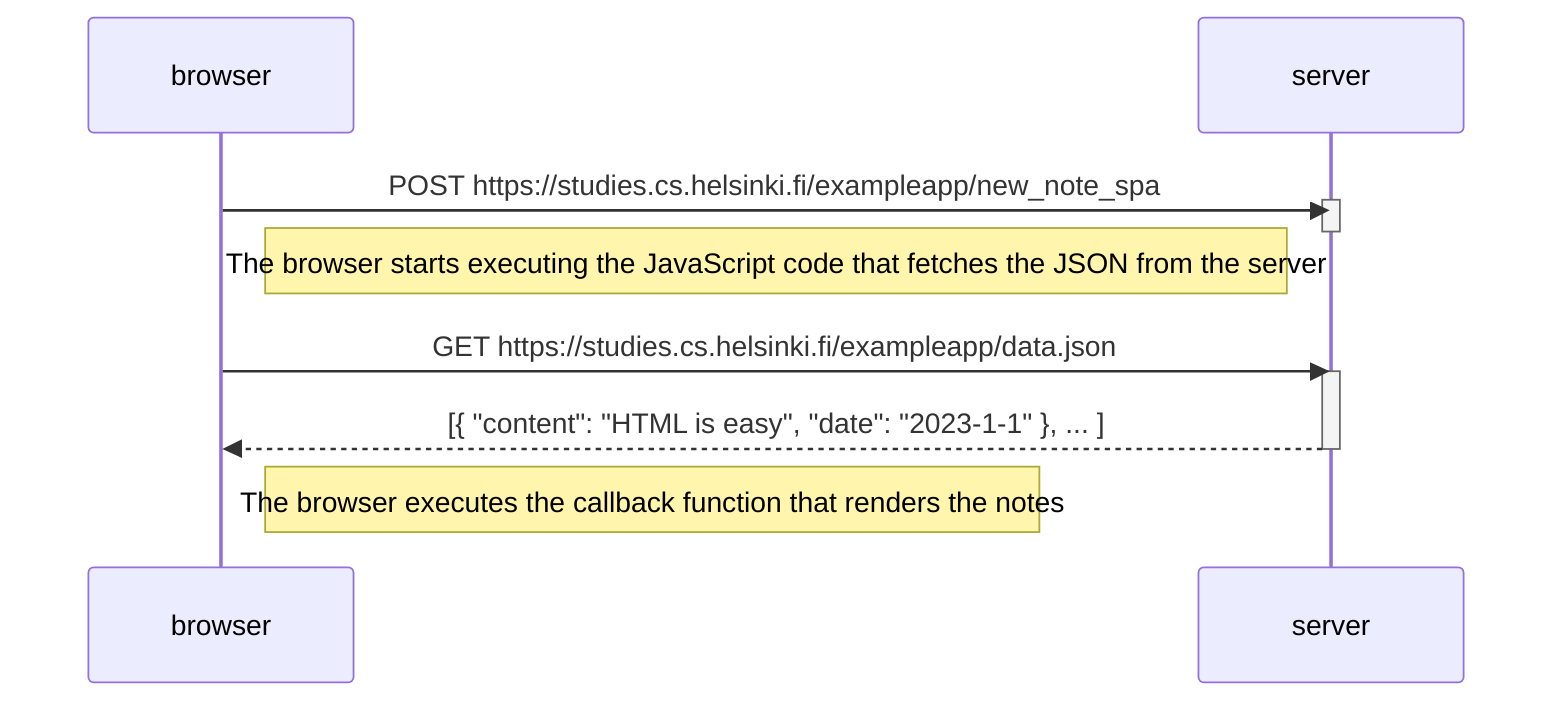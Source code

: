 sequenceDiagram
    participant browser
    participant server



    browser->>server: POST https://studies.cs.helsinki.fi/exampleapp/new_note_spa
    activate server
    deactivate server

   


    Note right of browser: The browser starts executing the JavaScript code that fetches the JSON from the server

    browser->>server: GET https://studies.cs.helsinki.fi/exampleapp/data.json
    activate server
    server-->>browser: [{ "content": "HTML is easy", "date": "2023-1-1" }, ... ]
    deactivate server

    Note right of browser: The browser executes the callback function that renders the notes